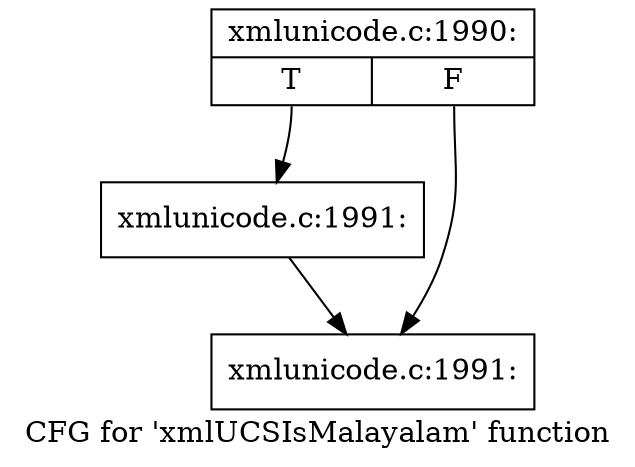 digraph "CFG for 'xmlUCSIsMalayalam' function" {
	label="CFG for 'xmlUCSIsMalayalam' function";

	Node0x4e670d0 [shape=record,label="{xmlunicode.c:1990:|{<s0>T|<s1>F}}"];
	Node0x4e670d0:s0 -> Node0x4e67060;
	Node0x4e670d0:s1 -> Node0x4e666f0;
	Node0x4e67060 [shape=record,label="{xmlunicode.c:1991:}"];
	Node0x4e67060 -> Node0x4e666f0;
	Node0x4e666f0 [shape=record,label="{xmlunicode.c:1991:}"];
}
